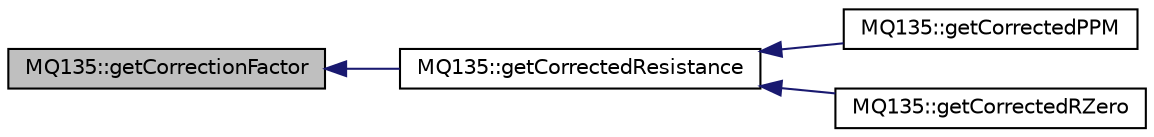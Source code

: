 digraph "MQ135::getCorrectionFactor"
{
  edge [fontname="Helvetica",fontsize="10",labelfontname="Helvetica",labelfontsize="10"];
  node [fontname="Helvetica",fontsize="10",shape=record];
  rankdir="LR";
  Node1 [label="MQ135::getCorrectionFactor",height=0.2,width=0.4,color="black", fillcolor="grey75", style="filled", fontcolor="black"];
  Node1 -> Node2 [dir="back",color="midnightblue",fontsize="10",style="solid"];
  Node2 [label="MQ135::getCorrectedResistance",height=0.2,width=0.4,color="black", fillcolor="white", style="filled",URL="$class_m_q135.html#ae2831a68678ed327a646b8a112cd2932",tooltip="Get the resistance of the sensor, ie. the measurement value corrected for temp/hum. "];
  Node2 -> Node3 [dir="back",color="midnightblue",fontsize="10",style="solid"];
  Node3 [label="MQ135::getCorrectedPPM",height=0.2,width=0.4,color="black", fillcolor="white", style="filled",URL="$class_m_q135.html#af005fbc44840d36609bd2f866673b80b",tooltip="Get the ppm of CO2 sensed (assuming only CO2 in the air), corrected for temp/hum. ..."];
  Node2 -> Node4 [dir="back",color="midnightblue",fontsize="10",style="solid"];
  Node4 [label="MQ135::getCorrectedRZero",height=0.2,width=0.4,color="black", fillcolor="white", style="filled",URL="$class_m_q135.html#ab97826ce83bc0e598de26a8806e0b851",tooltip="Get the corrected resistance RZero of the sensor for calibration purposes. "];
}
